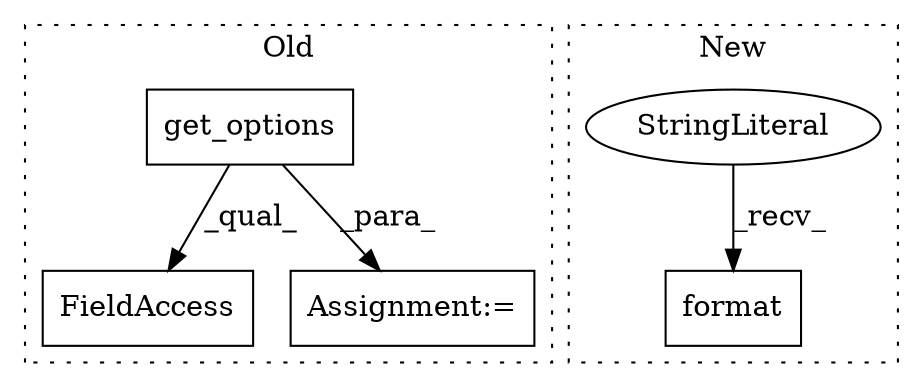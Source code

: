 digraph G {
subgraph cluster0 {
1 [label="get_options" a="32" s="2263" l="13" shape="box"];
3 [label="FieldAccess" a="22" s="2258" l="30" shape="box"];
5 [label="Assignment:=" a="7" s="2197" l="1" shape="box"];
label = "Old";
style="dotted";
}
subgraph cluster1 {
2 [label="format" a="32" s="2701,2719" l="7,1" shape="box"];
4 [label="StringLiteral" a="45" s="2669" l="31" shape="ellipse"];
label = "New";
style="dotted";
}
1 -> 3 [label="_qual_"];
1 -> 5 [label="_para_"];
4 -> 2 [label="_recv_"];
}